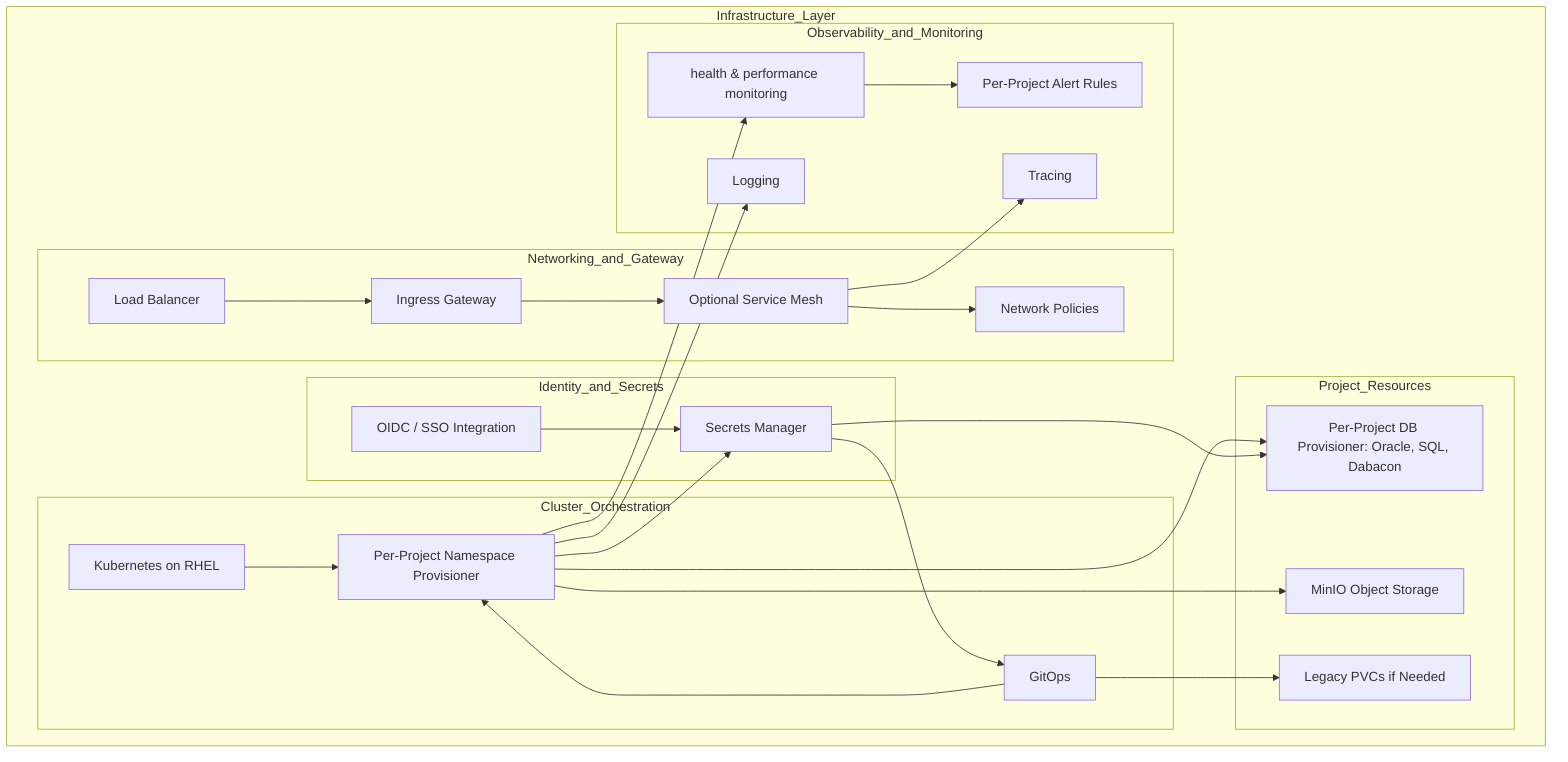 flowchart TD

subgraph Infrastructure_Layer

    subgraph Networking_and_Gateway
        lb[Load Balancer]
        ingress[Ingress Gateway]
        mesh[Optional Service Mesh]
        netpol[Network Policies]
    end

    subgraph Cluster_Orchestration
        kube[Kubernetes on RHEL]
        namespace[Per-Project Namespace Provisioner]
        helm[GitOps]
    end

    subgraph Identity_and_Secrets
        oidc[OIDC / SSO Integration]
        vault[Secrets Manager]
    end

    subgraph Project_Resources
        dbProv[Per-Project DB Provisioner: Oracle, SQL, Dabacon]
        minio[MinIO Object Storage]
        pvc[Legacy PVCs if Needed]
    end

    subgraph Observability_and_Monitoring
        prom[health & performance monitoring]
        loki[Logging]
        trace[Tracing]
        alerts[Per-Project Alert Rules]
    end

end

%% Connections
lb --> ingress
ingress --> mesh
mesh --> netpol

kube --> namespace
namespace --> dbProv
namespace --> minio
namespace --> prom
namespace --> loki
namespace --> vault

oidc --> vault
vault --> dbProv
vault --> helm


helm --> namespace
helm --> pvc

prom --> alerts
mesh --> trace